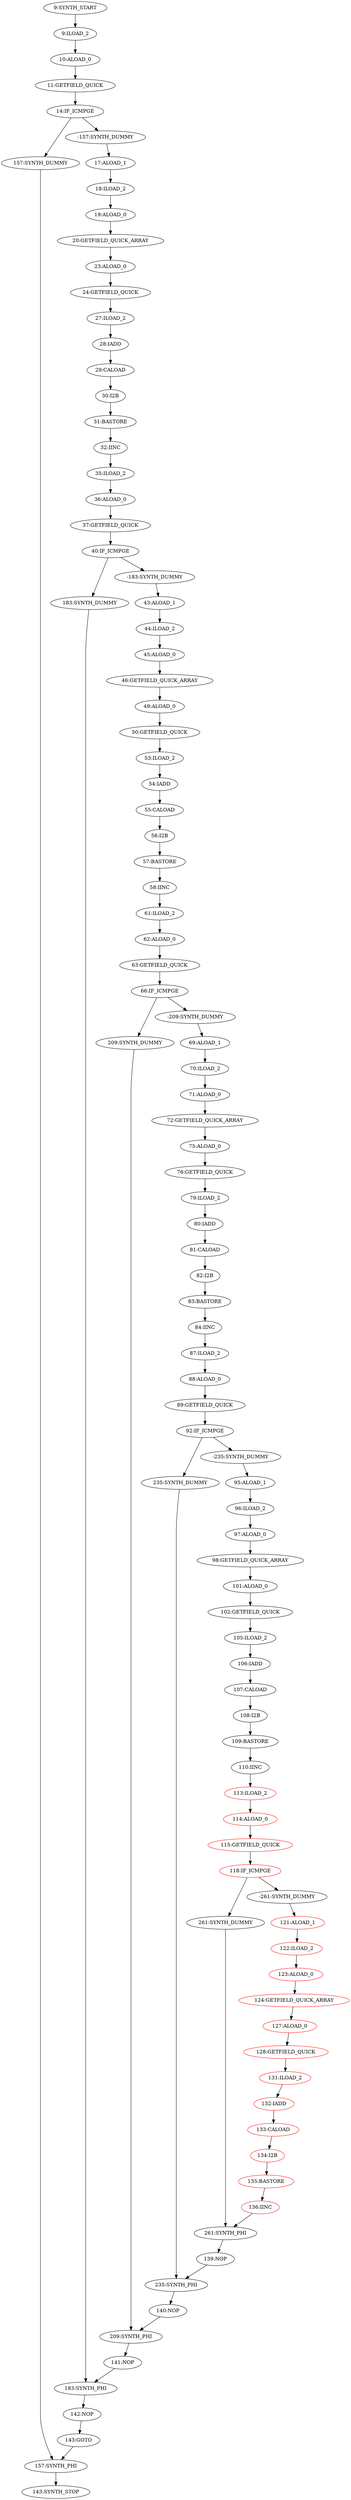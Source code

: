 digraph{
"9:SYNTH_START" -> "9:ILOAD_2";
"9:ILOAD_2" -> "10:ALOAD_0";
"10:ALOAD_0" -> "11:GETFIELD_QUICK";
"11:GETFIELD_QUICK" -> "14:IF_ICMPGE";
"14:IF_ICMPGE" -> "157:SYNTH_DUMMY";
"14:IF_ICMPGE" -> "-157:SYNTH_DUMMY";
"157:SYNTH_DUMMY" -> "157:SYNTH_PHI";
"-157:SYNTH_DUMMY" -> "17:ALOAD_1";
"17:ALOAD_1" -> "18:ILOAD_2";
"18:ILOAD_2" -> "19:ALOAD_0";
"19:ALOAD_0" -> "20:GETFIELD_QUICK_ARRAY";
"20:GETFIELD_QUICK_ARRAY" -> "23:ALOAD_0";
"23:ALOAD_0" -> "24:GETFIELD_QUICK";
"24:GETFIELD_QUICK" -> "27:ILOAD_2";
"27:ILOAD_2" -> "28:IADD";
"28:IADD" -> "29:CALOAD";
"29:CALOAD" -> "30:I2B";
"30:I2B" -> "31:BASTORE";
"31:BASTORE" -> "32:IINC";
"32:IINC" -> "35:ILOAD_2";
"35:ILOAD_2" -> "36:ALOAD_0";
"36:ALOAD_0" -> "37:GETFIELD_QUICK";
"37:GETFIELD_QUICK" -> "40:IF_ICMPGE";
"40:IF_ICMPGE" -> "183:SYNTH_DUMMY";
"40:IF_ICMPGE" -> "-183:SYNTH_DUMMY";
"183:SYNTH_DUMMY" -> "183:SYNTH_PHI";
"-183:SYNTH_DUMMY" -> "43:ALOAD_1";
"43:ALOAD_1" -> "44:ILOAD_2";
"142:NOP" -> "143:GOTO";
"143:GOTO" -> "157:SYNTH_PHI";
"44:ILOAD_2" -> "45:ALOAD_0";
"45:ALOAD_0" -> "46:GETFIELD_QUICK_ARRAY";
"46:GETFIELD_QUICK_ARRAY" -> "49:ALOAD_0";
"49:ALOAD_0" -> "50:GETFIELD_QUICK";
"50:GETFIELD_QUICK" -> "53:ILOAD_2";
"53:ILOAD_2" -> "54:IADD";
"54:IADD" -> "55:CALOAD";
"55:CALOAD" -> "56:I2B";
"56:I2B" -> "57:BASTORE";
"57:BASTORE" -> "58:IINC";
"58:IINC" -> "61:ILOAD_2";
"61:ILOAD_2" -> "62:ALOAD_0";
"62:ALOAD_0" -> "63:GETFIELD_QUICK";
"63:GETFIELD_QUICK" -> "66:IF_ICMPGE";
"66:IF_ICMPGE" -> "209:SYNTH_DUMMY";
"66:IF_ICMPGE" -> "-209:SYNTH_DUMMY";
"209:SYNTH_DUMMY" -> "209:SYNTH_PHI";
"-209:SYNTH_DUMMY" -> "69:ALOAD_1";
"69:ALOAD_1" -> "70:ILOAD_2";
"141:NOP" -> "183:SYNTH_PHI";
"70:ILOAD_2" -> "71:ALOAD_0";
"71:ALOAD_0" -> "72:GETFIELD_QUICK_ARRAY";
"72:GETFIELD_QUICK_ARRAY" -> "75:ALOAD_0";
"75:ALOAD_0" -> "76:GETFIELD_QUICK";
"76:GETFIELD_QUICK" -> "79:ILOAD_2";
"79:ILOAD_2" -> "80:IADD";
"80:IADD" -> "81:CALOAD";
"81:CALOAD" -> "82:I2B";
"82:I2B" -> "83:BASTORE";
"83:BASTORE" -> "84:IINC";
"84:IINC" -> "87:ILOAD_2";
"87:ILOAD_2" -> "88:ALOAD_0";
"88:ALOAD_0" -> "89:GETFIELD_QUICK";
"89:GETFIELD_QUICK" -> "92:IF_ICMPGE";
"92:IF_ICMPGE" -> "235:SYNTH_DUMMY";
"92:IF_ICMPGE" -> "-235:SYNTH_DUMMY";
"235:SYNTH_DUMMY" -> "235:SYNTH_PHI";
"-235:SYNTH_DUMMY" -> "95:ALOAD_1";
"95:ALOAD_1" -> "96:ILOAD_2";
"140:NOP" -> "209:SYNTH_PHI";
"96:ILOAD_2" -> "97:ALOAD_0";
"97:ALOAD_0" -> "98:GETFIELD_QUICK_ARRAY";
"98:GETFIELD_QUICK_ARRAY" -> "101:ALOAD_0";
"101:ALOAD_0" -> "102:GETFIELD_QUICK";
"102:GETFIELD_QUICK" -> "105:ILOAD_2";
"105:ILOAD_2" -> "106:IADD";
"106:IADD" -> "107:CALOAD";
"107:CALOAD" -> "108:I2B";
"108:I2B" -> "109:BASTORE";
"109:BASTORE" -> "110:IINC";
"110:IINC" -> "113:ILOAD_2";
"113:ILOAD_2" [color = red];
"113:ILOAD_2" -> "114:ALOAD_0";
"114:ALOAD_0" [color = red];
"114:ALOAD_0" -> "115:GETFIELD_QUICK";
"115:GETFIELD_QUICK" [color = red];
"115:GETFIELD_QUICK" -> "118:IF_ICMPGE";
"118:IF_ICMPGE" [color = red];
"118:IF_ICMPGE" -> "261:SYNTH_DUMMY";
"118:IF_ICMPGE" -> "-261:SYNTH_DUMMY";
"261:SYNTH_DUMMY" -> "261:SYNTH_PHI";
"-261:SYNTH_DUMMY" -> "121:ALOAD_1";
"121:ALOAD_1" [color = red];
"121:ALOAD_1" -> "122:ILOAD_2";
"139:NOP" -> "235:SYNTH_PHI";
"122:ILOAD_2" [color = red];
"122:ILOAD_2" -> "123:ALOAD_0";
"123:ALOAD_0" [color = red];
"123:ALOAD_0" -> "124:GETFIELD_QUICK_ARRAY";
"124:GETFIELD_QUICK_ARRAY" [color = red];
"124:GETFIELD_QUICK_ARRAY" -> "127:ALOAD_0";
"127:ALOAD_0" [color = red];
"127:ALOAD_0" -> "128:GETFIELD_QUICK";
"128:GETFIELD_QUICK" [color = red];
"128:GETFIELD_QUICK" -> "131:ILOAD_2";
"131:ILOAD_2" [color = red];
"131:ILOAD_2" -> "132:IADD";
"132:IADD" [color = red];
"132:IADD" -> "133:CALOAD";
"133:CALOAD" [color = red];
"133:CALOAD" -> "134:I2B";
"134:I2B" [color = red];
"134:I2B" -> "135:BASTORE";
"135:BASTORE" [color = red];
"135:BASTORE" -> "136:IINC";
"136:IINC" [color = red];
"136:IINC" -> "261:SYNTH_PHI";
"261:SYNTH_PHI" -> "139:NOP";
"235:SYNTH_PHI" -> "140:NOP";
"209:SYNTH_PHI" -> "141:NOP";
"183:SYNTH_PHI" -> "142:NOP";
"157:SYNTH_PHI" -> "143:SYNTH_STOP";
}